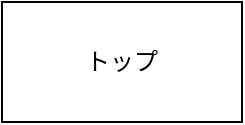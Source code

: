 <mxfile>
    <diagram id="hXx_GPYfZgghkpunzyDF" name="ページ1">
        <mxGraphModel dx="474" dy="251" grid="1" gridSize="10" guides="1" tooltips="1" connect="1" arrows="1" fold="1" page="1" pageScale="1" pageWidth="827" pageHeight="1169" math="0" shadow="0">
            <root>
                <mxCell id="0"/>
                <mxCell id="1" parent="0"/>
                <mxCell id="2" value="トップ" style="rounded=0;whiteSpace=wrap;html=1;" vertex="1" parent="1">
                    <mxGeometry x="180" y="120" width="120" height="60" as="geometry"/>
                </mxCell>
            </root>
        </mxGraphModel>
    </diagram>
</mxfile>